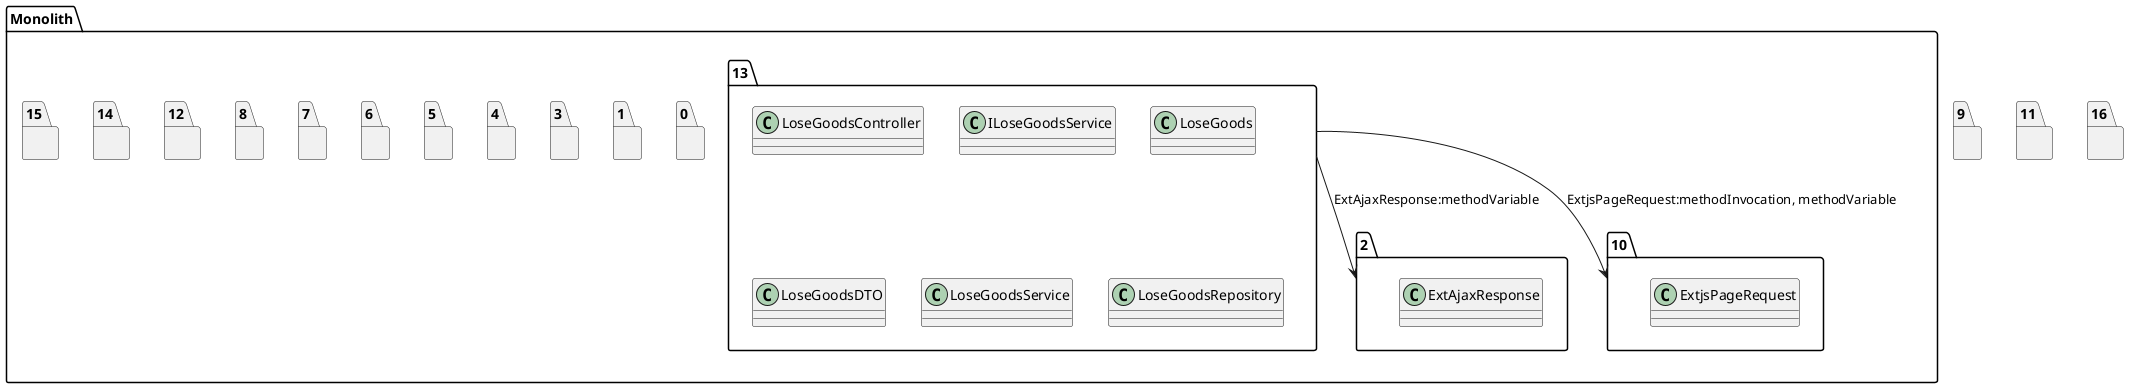 @startuml
package "Monolith" {
package "13"{
class LoseGoodsController
class ILoseGoodsService
class LoseGoods
class LoseGoodsDTO
class LoseGoodsService
class LoseGoodsRepository
}
package "0"{
}
package "1"{
}
package "2"{
class ExtAjaxResponse
}
package "3"{
}
package "4"{
}
package "5"{
}
package "6"{
}
package "7"{
}
package "8"{
}
package "10"{
class ExtjsPageRequest
}
package "12"{
}
package "14"{
}
package "15"{
}
}
package "9"{
}
package "11"{
}
package "16"{
}
"13"-->"2":ExtAjaxResponse:methodVariable
"13"-->"10":ExtjsPageRequest:methodInvocation, methodVariable
@enduml